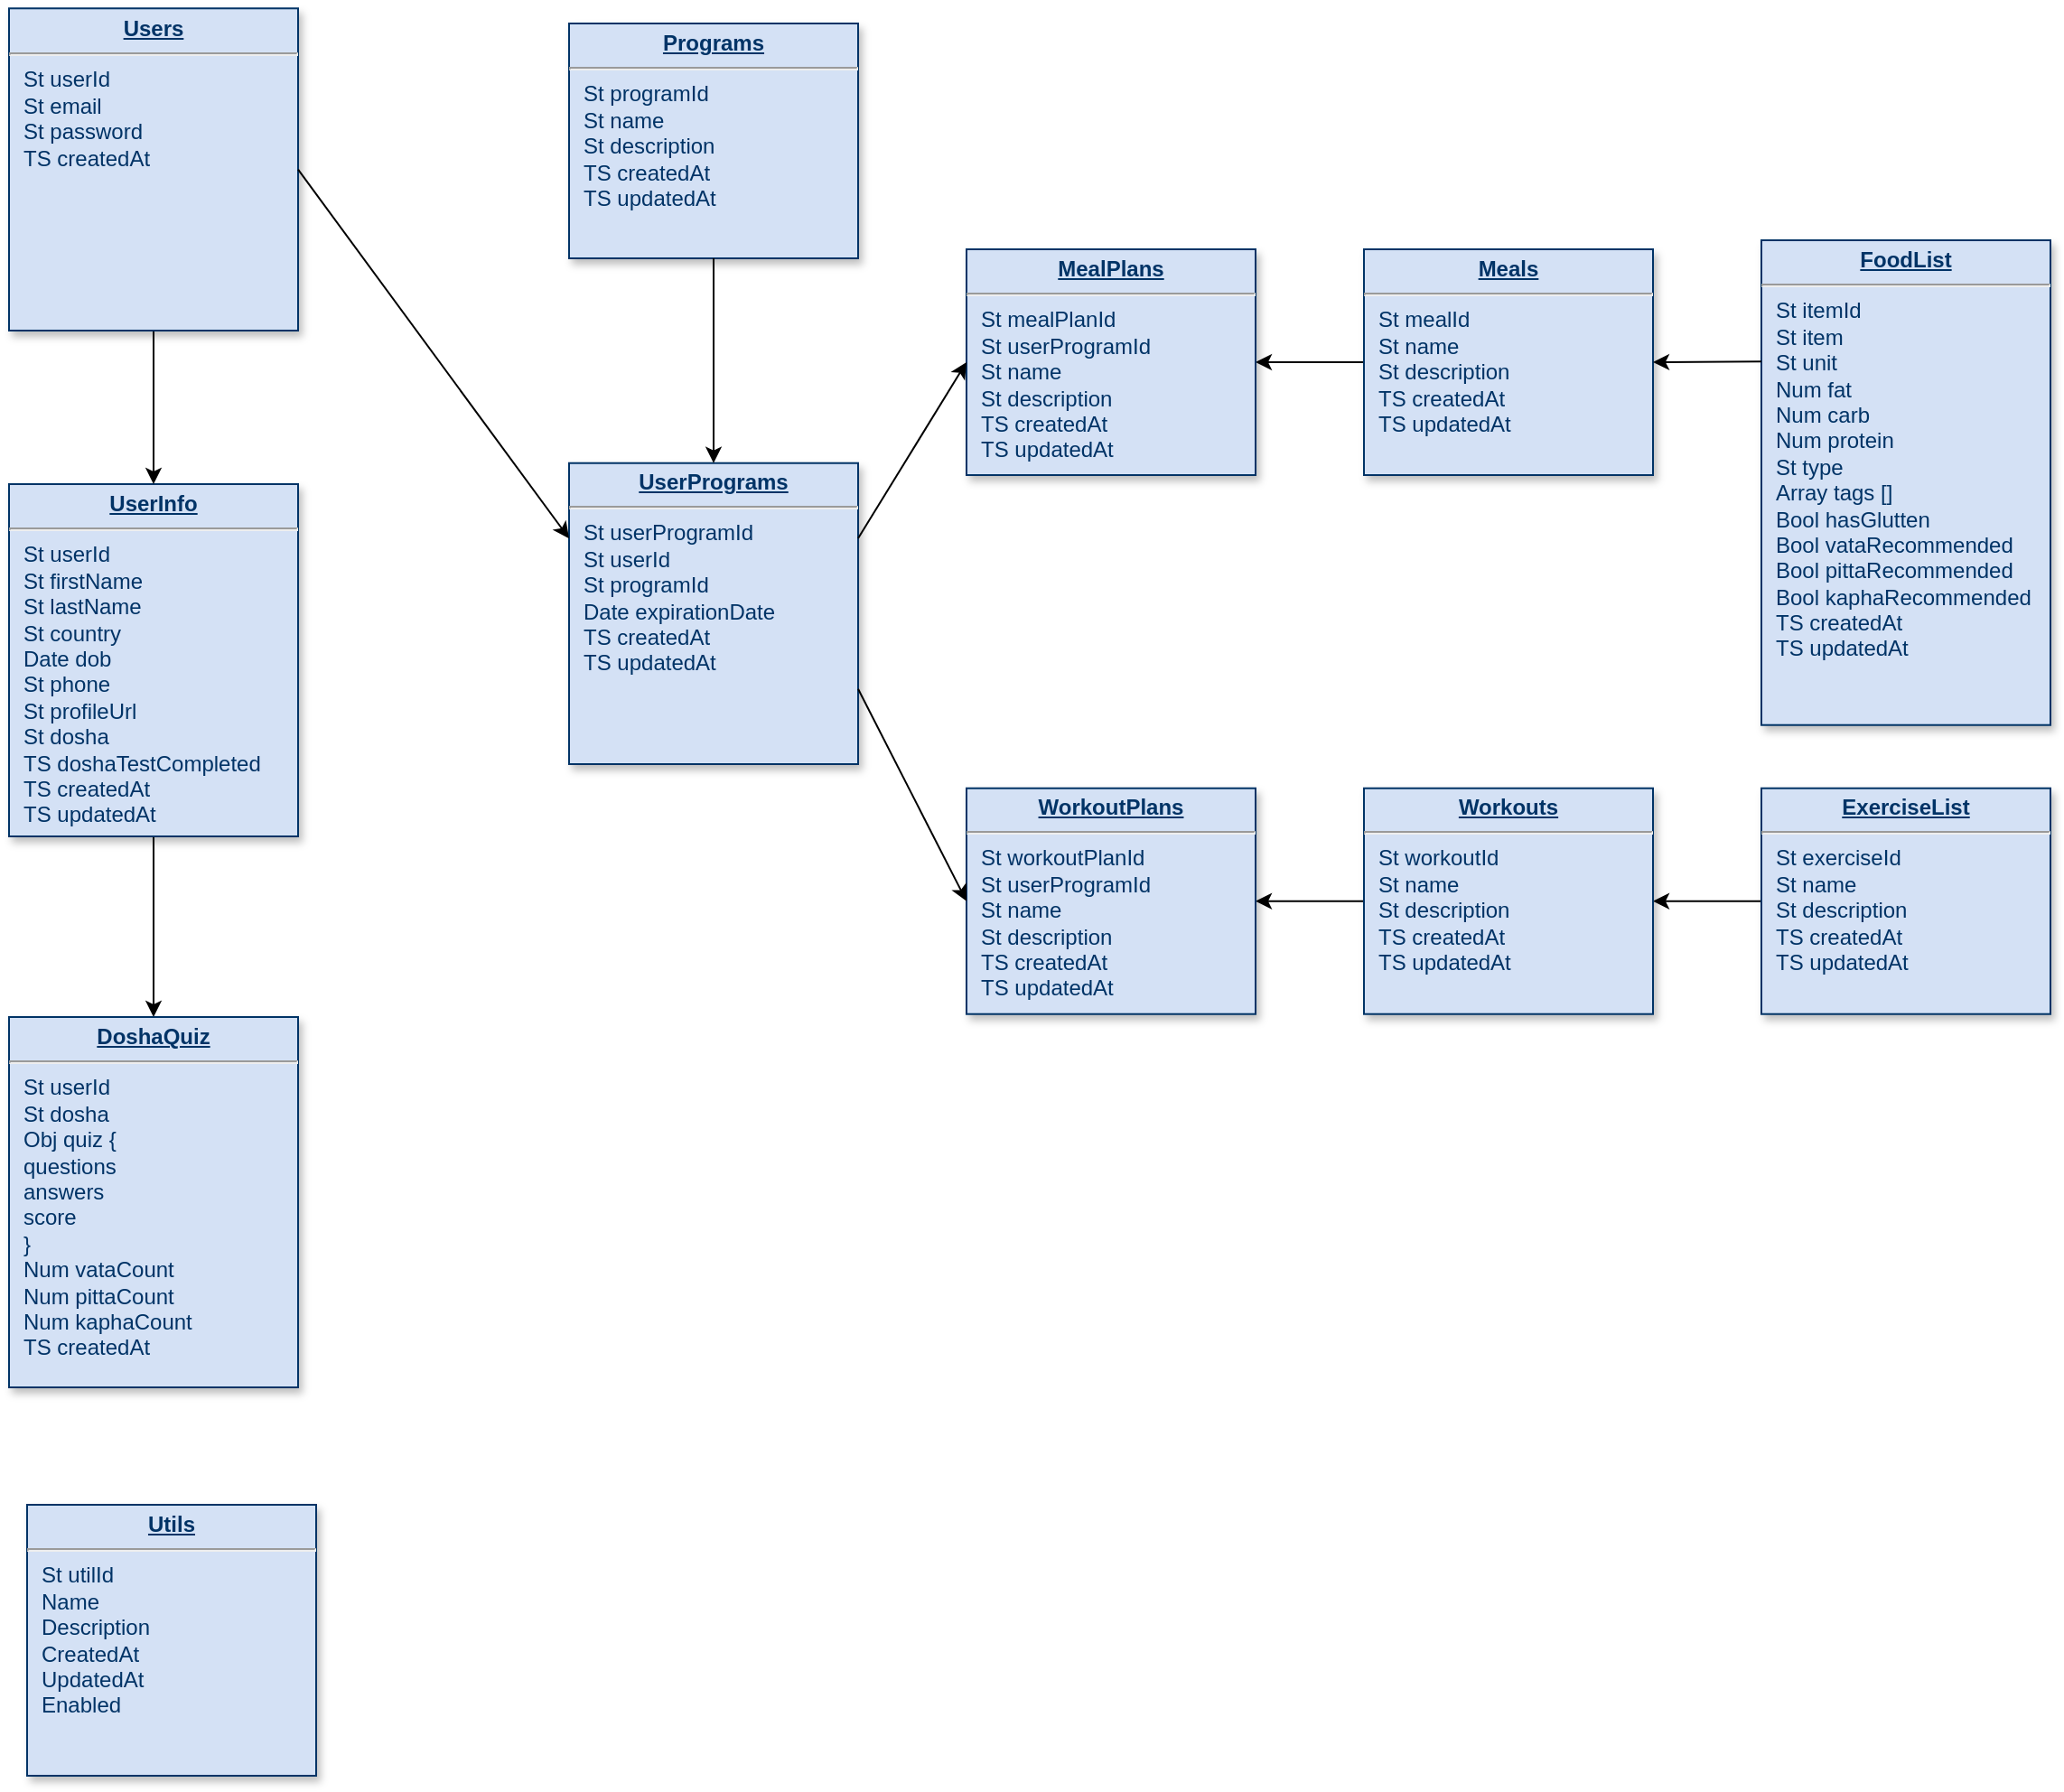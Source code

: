 <mxfile version="16.6.6" type="github">
  <diagram name="Page-1" id="efa7a0a1-bf9b-a30e-e6df-94a7791c09e9">
    <mxGraphModel dx="650" dy="512" grid="1" gridSize="10" guides="1" tooltips="1" connect="1" arrows="1" fold="1" page="1" pageScale="1" pageWidth="826" pageHeight="1169" background="none" math="0" shadow="0">
      <root>
        <mxCell id="0" />
        <mxCell id="1" parent="0" />
        <mxCell id="19" value="&lt;p style=&quot;margin: 0px ; margin-top: 4px ; text-align: center ; text-decoration: underline&quot;&gt;&lt;b&gt;FoodList&lt;/b&gt;&lt;/p&gt;&lt;hr&gt;&lt;p style=&quot;margin: 0px ; margin-left: 8px&quot;&gt;St itemId&lt;/p&gt;&lt;p style=&quot;margin: 0px ; margin-left: 8px&quot;&gt;St item&lt;br&gt;St unit&lt;/p&gt;&lt;p style=&quot;margin: 0px ; margin-left: 8px&quot;&gt;Num fat&lt;/p&gt;&lt;p style=&quot;margin: 0px ; margin-left: 8px&quot;&gt;Num carb&lt;/p&gt;&lt;p style=&quot;margin: 0px ; margin-left: 8px&quot;&gt;Num protein&lt;/p&gt;&lt;p style=&quot;margin: 0px ; margin-left: 8px&quot;&gt;St type&lt;/p&gt;&lt;p style=&quot;margin: 0px ; margin-left: 8px&quot;&gt;Array tags []&lt;/p&gt;&lt;p style=&quot;margin: 0px ; margin-left: 8px&quot;&gt;Bool hasGlutten&lt;/p&gt;&lt;p style=&quot;margin: 0px ; margin-left: 8px&quot;&gt;Bool vataRecommended&lt;/p&gt;&lt;p style=&quot;margin: 0px ; margin-left: 8px&quot;&gt;Bool pittaRecommended&lt;/p&gt;&lt;p style=&quot;margin: 0px ; margin-left: 8px&quot;&gt;Bool kaphaRecommended&lt;/p&gt;&lt;p style=&quot;margin: 0px ; margin-left: 8px&quot;&gt;TS createdAt&lt;/p&gt;&lt;p style=&quot;margin: 0px ; margin-left: 8px&quot;&gt;TS updatedAt&lt;/p&gt;" style="verticalAlign=top;align=left;overflow=fill;fontSize=12;fontFamily=Helvetica;html=1;strokeColor=#003366;shadow=1;fillColor=#D4E1F5;fontColor=#003366" parent="1" vertex="1">
          <mxGeometry x="1010" y="150" width="160" height="268.36" as="geometry" />
        </mxCell>
        <mxCell id="ca0dttrUEy-lh3DH5TVb-64" value="" style="edgeStyle=orthogonalEdgeStyle;rounded=0;orthogonalLoop=1;jettySize=auto;html=1;" edge="1" parent="1" source="20" target="ca0dttrUEy-lh3DH5TVb-63">
          <mxGeometry relative="1" as="geometry" />
        </mxCell>
        <mxCell id="20" value="&lt;p style=&quot;margin: 0px ; margin-top: 4px ; text-align: center ; text-decoration: underline&quot;&gt;&lt;strong&gt;ExerciseList&lt;/strong&gt;&lt;/p&gt;&lt;hr&gt;&lt;p style=&quot;margin: 0px ; margin-left: 8px&quot;&gt;St exerciseId&lt;/p&gt;&lt;p style=&quot;margin: 0px ; margin-left: 8px&quot;&gt;St name&lt;/p&gt;&lt;p style=&quot;margin: 0px ; margin-left: 8px&quot;&gt;St description&lt;/p&gt;&lt;p style=&quot;margin: 0px ; margin-left: 8px&quot;&gt;TS createdAt&lt;/p&gt;&lt;p style=&quot;margin: 0px ; margin-left: 8px&quot;&gt;TS updatedAt&lt;/p&gt;&lt;p style=&quot;margin: 0px ; margin-left: 8px&quot;&gt;&lt;br&gt;&lt;/p&gt;" style="verticalAlign=top;align=left;overflow=fill;fontSize=12;fontFamily=Helvetica;html=1;strokeColor=#003366;shadow=1;fillColor=#D4E1F5;fontColor=#003366" parent="1" vertex="1">
          <mxGeometry x="1010" y="453.36" width="160" height="125" as="geometry" />
        </mxCell>
        <mxCell id="XQD2ef4X6ijrb7glpGXQ-118" value="" style="edgeStyle=orthogonalEdgeStyle;rounded=0;orthogonalLoop=1;jettySize=auto;html=1;" parent="1" source="21" target="XQD2ef4X6ijrb7glpGXQ-117" edge="1">
          <mxGeometry relative="1" as="geometry" />
        </mxCell>
        <mxCell id="21" value="&lt;p style=&quot;margin: 0px ; margin-top: 4px ; text-align: center ; text-decoration: underline&quot;&gt;&lt;strong&gt;UserInfo&lt;/strong&gt;&lt;/p&gt;&lt;hr&gt;&lt;p style=&quot;margin: 0px ; margin-left: 8px&quot;&gt;St userId&lt;/p&gt;&lt;p style=&quot;margin: 0px ; margin-left: 8px&quot;&gt;St firstName&lt;/p&gt;&lt;p style=&quot;margin: 0px ; margin-left: 8px&quot;&gt;St lastName&lt;/p&gt;&lt;p style=&quot;margin: 0px ; margin-left: 8px&quot;&gt;St country&lt;/p&gt;&lt;p style=&quot;margin: 0px ; margin-left: 8px&quot;&gt;Date dob&lt;/p&gt;&lt;p style=&quot;margin: 0px ; margin-left: 8px&quot;&gt;St phone&lt;/p&gt;&lt;p style=&quot;margin: 0px ; margin-left: 8px&quot;&gt;St profileUrl&lt;/p&gt;&lt;p style=&quot;margin: 0px ; margin-left: 8px&quot;&gt;St dosha&lt;/p&gt;&lt;p style=&quot;margin: 0px ; margin-left: 8px&quot;&gt;TS doshaTestCompleted&lt;/p&gt;&lt;p style=&quot;margin: 0px ; margin-left: 8px&quot;&gt;TS createdAt&lt;/p&gt;&lt;p style=&quot;margin: 0px ; margin-left: 8px&quot;&gt;TS updatedAt&lt;/p&gt;" style="verticalAlign=top;align=left;overflow=fill;fontSize=12;fontFamily=Helvetica;html=1;strokeColor=#003366;shadow=1;fillColor=#D4E1F5;fontColor=#003366" parent="1" vertex="1">
          <mxGeometry x="40" y="285" width="160" height="195" as="geometry" />
        </mxCell>
        <mxCell id="24" value="&lt;p style=&quot;margin: 0px ; margin-top: 4px ; text-align: center ; text-decoration: underline&quot;&gt;&lt;strong&gt;Utils&lt;/strong&gt;&lt;/p&gt;&lt;hr&gt;&lt;p style=&quot;margin: 0px ; margin-left: 8px&quot;&gt;St utilId&lt;/p&gt;&lt;p style=&quot;margin: 0px ; margin-left: 8px&quot;&gt;Name&lt;/p&gt;&lt;p style=&quot;margin: 0px ; margin-left: 8px&quot;&gt;Description&lt;/p&gt;&lt;p style=&quot;margin: 0px ; margin-left: 8px&quot;&gt;CreatedAt&lt;/p&gt;&lt;p style=&quot;margin: 0px ; margin-left: 8px&quot;&gt;UpdatedAt&lt;/p&gt;&lt;p style=&quot;margin: 0px ; margin-left: 8px&quot;&gt;Enabled&lt;/p&gt;" style="verticalAlign=top;align=left;overflow=fill;fontSize=12;fontFamily=Helvetica;html=1;strokeColor=#003366;shadow=1;fillColor=#D4E1F5;fontColor=#003366" parent="1" vertex="1">
          <mxGeometry x="50.0" y="850.0" width="160" height="150" as="geometry" />
        </mxCell>
        <mxCell id="XQD2ef4X6ijrb7glpGXQ-116" value="" style="edgeStyle=orthogonalEdgeStyle;rounded=0;orthogonalLoop=1;jettySize=auto;html=1;" parent="1" source="25" target="21" edge="1">
          <mxGeometry relative="1" as="geometry" />
        </mxCell>
        <mxCell id="25" value="&lt;p style=&quot;margin: 0px ; margin-top: 4px ; text-align: center ; text-decoration: underline&quot;&gt;&lt;strong&gt;Users&lt;/strong&gt;&lt;/p&gt;&lt;hr&gt;&lt;p style=&quot;margin: 0px ; margin-left: 8px&quot;&gt;St userId&lt;/p&gt;&lt;p style=&quot;margin: 0px ; margin-left: 8px&quot;&gt;St email&lt;/p&gt;&lt;p style=&quot;margin: 0px ; margin-left: 8px&quot;&gt;St password&lt;/p&gt;&lt;p style=&quot;margin: 0px ; margin-left: 8px&quot;&gt;TS createdAt&lt;/p&gt;" style="verticalAlign=top;align=left;overflow=fill;fontSize=12;fontFamily=Helvetica;html=1;strokeColor=#003366;shadow=1;fillColor=#D4E1F5;fontColor=#003366" parent="1" vertex="1">
          <mxGeometry x="40" y="21.64" width="160" height="178.36" as="geometry" />
        </mxCell>
        <mxCell id="XQD2ef4X6ijrb7glpGXQ-117" value="&lt;p style=&quot;margin: 0px ; margin-top: 4px ; text-align: center ; text-decoration: underline&quot;&gt;&lt;strong&gt;DoshaQuiz&lt;/strong&gt;&lt;/p&gt;&lt;hr&gt;&lt;p style=&quot;margin: 0px ; margin-left: 8px&quot;&gt;St userId&lt;/p&gt;&lt;p style=&quot;margin: 0px ; margin-left: 8px&quot;&gt;St dosha&lt;/p&gt;&lt;p style=&quot;margin: 0px ; margin-left: 8px&quot;&gt;Obj quiz {&lt;/p&gt;&lt;p style=&quot;margin: 0px ; margin-left: 8px&quot;&gt;questions&lt;/p&gt;&lt;p style=&quot;margin: 0px ; margin-left: 8px&quot;&gt;answers&lt;/p&gt;&lt;p style=&quot;margin: 0px ; margin-left: 8px&quot;&gt;score&lt;/p&gt;&lt;p style=&quot;margin: 0px ; margin-left: 8px&quot;&gt;}&lt;/p&gt;&lt;p style=&quot;margin: 0px ; margin-left: 8px&quot;&gt;Num vataCount&lt;/p&gt;&lt;p style=&quot;margin: 0px ; margin-left: 8px&quot;&gt;Num pittaCount&lt;/p&gt;&lt;p style=&quot;margin: 0px ; margin-left: 8px&quot;&gt;Num kaphaCount&lt;/p&gt;&lt;p style=&quot;margin: 0px ; margin-left: 8px&quot;&gt;TS createdAt&lt;/p&gt;" style="verticalAlign=top;align=left;overflow=fill;fontSize=12;fontFamily=Helvetica;html=1;strokeColor=#003366;shadow=1;fillColor=#D4E1F5;fontColor=#003366" parent="1" vertex="1">
          <mxGeometry x="40" y="580" width="160" height="205" as="geometry" />
        </mxCell>
        <mxCell id="ca0dttrUEy-lh3DH5TVb-58" value="" style="edgeStyle=orthogonalEdgeStyle;rounded=0;orthogonalLoop=1;jettySize=auto;html=1;" edge="1" parent="1" source="ca0dttrUEy-lh3DH5TVb-55" target="ca0dttrUEy-lh3DH5TVb-57">
          <mxGeometry relative="1" as="geometry" />
        </mxCell>
        <mxCell id="ca0dttrUEy-lh3DH5TVb-55" value="&lt;p style=&quot;margin: 0px ; margin-top: 4px ; text-align: center ; text-decoration: underline&quot;&gt;&lt;strong&gt;Meals&lt;/strong&gt;&lt;/p&gt;&lt;hr&gt;&lt;p style=&quot;margin: 0px ; margin-left: 8px&quot;&gt;St mealId&lt;/p&gt;&lt;p style=&quot;margin: 0px ; margin-left: 8px&quot;&gt;St name&lt;/p&gt;&lt;p style=&quot;margin: 0px ; margin-left: 8px&quot;&gt;St description&lt;/p&gt;&lt;p style=&quot;margin: 0px ; margin-left: 8px&quot;&gt;TS createdAt&lt;/p&gt;&lt;p style=&quot;margin: 0px ; margin-left: 8px&quot;&gt;TS updatedAt&lt;/p&gt;&lt;p style=&quot;margin: 0px ; margin-left: 8px&quot;&gt;&lt;br&gt;&lt;/p&gt;" style="verticalAlign=top;align=left;overflow=fill;fontSize=12;fontFamily=Helvetica;html=1;strokeColor=#003366;shadow=1;fillColor=#D4E1F5;fontColor=#003366" vertex="1" parent="1">
          <mxGeometry x="790" y="155.0" width="160" height="125" as="geometry" />
        </mxCell>
        <mxCell id="ca0dttrUEy-lh3DH5TVb-57" value="&lt;p style=&quot;margin: 0px ; margin-top: 4px ; text-align: center ; text-decoration: underline&quot;&gt;&lt;b&gt;MealPlans&lt;/b&gt;&lt;/p&gt;&lt;hr&gt;&lt;p style=&quot;margin: 0px ; margin-left: 8px&quot;&gt;St mealPlanId&lt;/p&gt;&lt;p style=&quot;margin: 0px ; margin-left: 8px&quot;&gt;St userProgramId&lt;/p&gt;&lt;p style=&quot;margin: 0px ; margin-left: 8px&quot;&gt;St name&lt;/p&gt;&lt;p style=&quot;margin: 0px ; margin-left: 8px&quot;&gt;St description&lt;/p&gt;&lt;p style=&quot;margin: 0px ; margin-left: 8px&quot;&gt;TS createdAt&lt;/p&gt;&lt;p style=&quot;margin: 0px ; margin-left: 8px&quot;&gt;TS updatedAt&lt;/p&gt;&lt;p style=&quot;margin: 0px ; margin-left: 8px&quot;&gt;&lt;br&gt;&lt;/p&gt;" style="verticalAlign=top;align=left;overflow=fill;fontSize=12;fontFamily=Helvetica;html=1;strokeColor=#003366;shadow=1;fillColor=#D4E1F5;fontColor=#003366" vertex="1" parent="1">
          <mxGeometry x="570" y="155.0" width="160" height="125" as="geometry" />
        </mxCell>
        <mxCell id="ca0dttrUEy-lh3DH5TVb-60" value="" style="endArrow=classic;html=1;rounded=0;entryX=1;entryY=0.5;entryDx=0;entryDy=0;exitX=0;exitY=0.25;exitDx=0;exitDy=0;" edge="1" parent="1" source="19" target="ca0dttrUEy-lh3DH5TVb-55">
          <mxGeometry width="50" height="50" relative="1" as="geometry">
            <mxPoint x="990" y="283.36" as="sourcePoint" />
            <mxPoint x="960" y="233.36" as="targetPoint" />
          </mxGeometry>
        </mxCell>
        <mxCell id="ca0dttrUEy-lh3DH5TVb-66" value="" style="edgeStyle=orthogonalEdgeStyle;rounded=0;orthogonalLoop=1;jettySize=auto;html=1;" edge="1" parent="1" source="ca0dttrUEy-lh3DH5TVb-63" target="ca0dttrUEy-lh3DH5TVb-65">
          <mxGeometry relative="1" as="geometry" />
        </mxCell>
        <mxCell id="ca0dttrUEy-lh3DH5TVb-63" value="&lt;p style=&quot;margin: 0px ; margin-top: 4px ; text-align: center ; text-decoration: underline&quot;&gt;&lt;strong&gt;Workouts&lt;/strong&gt;&lt;/p&gt;&lt;hr&gt;&lt;p style=&quot;margin: 0px ; margin-left: 8px&quot;&gt;St workoutId&lt;/p&gt;&lt;p style=&quot;margin: 0px ; margin-left: 8px&quot;&gt;St name&lt;/p&gt;&lt;p style=&quot;margin: 0px ; margin-left: 8px&quot;&gt;St description&lt;/p&gt;&lt;p style=&quot;margin: 0px ; margin-left: 8px&quot;&gt;TS createdAt&lt;/p&gt;&lt;p style=&quot;margin: 0px ; margin-left: 8px&quot;&gt;TS updatedAt&lt;/p&gt;&lt;p style=&quot;margin: 0px ; margin-left: 8px&quot;&gt;&lt;br&gt;&lt;/p&gt;" style="verticalAlign=top;align=left;overflow=fill;fontSize=12;fontFamily=Helvetica;html=1;strokeColor=#003366;shadow=1;fillColor=#D4E1F5;fontColor=#003366" vertex="1" parent="1">
          <mxGeometry x="790" y="453.36" width="160" height="125" as="geometry" />
        </mxCell>
        <mxCell id="ca0dttrUEy-lh3DH5TVb-67" value="&lt;p style=&quot;margin: 0px ; margin-top: 4px ; text-align: center ; text-decoration: underline&quot;&gt;&lt;b&gt;UserPrograms&lt;/b&gt;&lt;/p&gt;&lt;hr&gt;&lt;p style=&quot;margin: 0px ; margin-left: 8px&quot;&gt;St userProgramId&lt;/p&gt;&lt;p style=&quot;margin: 0px ; margin-left: 8px&quot;&gt;St userId&lt;/p&gt;&lt;p style=&quot;margin: 0px ; margin-left: 8px&quot;&gt;St programId&lt;/p&gt;&lt;p style=&quot;margin: 0px ; margin-left: 8px&quot;&gt;Date expirationDate&lt;/p&gt;&lt;p style=&quot;margin: 0px ; margin-left: 8px&quot;&gt;TS createdAt&lt;/p&gt;&lt;p style=&quot;margin: 0px ; margin-left: 8px&quot;&gt;TS updatedAt&lt;/p&gt;&lt;p style=&quot;margin: 0px ; margin-left: 8px&quot;&gt;&lt;br&gt;&lt;/p&gt;" style="verticalAlign=top;align=left;overflow=fill;fontSize=12;fontFamily=Helvetica;html=1;strokeColor=#003366;shadow=1;fillColor=#D4E1F5;fontColor=#003366" vertex="1" parent="1">
          <mxGeometry x="350" y="273.36" width="160" height="166.64" as="geometry" />
        </mxCell>
        <mxCell id="ca0dttrUEy-lh3DH5TVb-69" value="&lt;p style=&quot;margin: 0px ; margin-top: 4px ; text-align: center ; text-decoration: underline&quot;&gt;&lt;b&gt;Programs&lt;/b&gt;&lt;/p&gt;&lt;hr&gt;&lt;p style=&quot;margin: 0px ; margin-left: 8px&quot;&gt;St programId&lt;/p&gt;&lt;p style=&quot;margin: 0px ; margin-left: 8px&quot;&gt;St name&lt;/p&gt;&lt;p style=&quot;margin: 0px ; margin-left: 8px&quot;&gt;St description&lt;/p&gt;&lt;p style=&quot;margin: 0px ; margin-left: 8px&quot;&gt;TS createdAt&lt;/p&gt;&lt;p style=&quot;margin: 0px ; margin-left: 8px&quot;&gt;TS updatedAt&lt;/p&gt;&lt;p style=&quot;margin: 0px ; margin-left: 8px&quot;&gt;&lt;br&gt;&lt;/p&gt;" style="verticalAlign=top;align=left;overflow=fill;fontSize=12;fontFamily=Helvetica;html=1;strokeColor=#003366;shadow=1;fillColor=#D4E1F5;fontColor=#003366" vertex="1" parent="1">
          <mxGeometry x="350" y="30" width="160" height="130" as="geometry" />
        </mxCell>
        <mxCell id="ca0dttrUEy-lh3DH5TVb-71" value="" style="endArrow=classic;html=1;rounded=0;exitX=0.5;exitY=1;exitDx=0;exitDy=0;entryX=0.5;entryY=0;entryDx=0;entryDy=0;" edge="1" parent="1" source="ca0dttrUEy-lh3DH5TVb-69" target="ca0dttrUEy-lh3DH5TVb-67">
          <mxGeometry width="50" height="50" relative="1" as="geometry">
            <mxPoint x="490" y="260" as="sourcePoint" />
            <mxPoint x="540" y="210" as="targetPoint" />
          </mxGeometry>
        </mxCell>
        <mxCell id="ca0dttrUEy-lh3DH5TVb-65" value="&lt;p style=&quot;margin: 0px ; margin-top: 4px ; text-align: center ; text-decoration: underline&quot;&gt;&lt;b&gt;WorkoutPlans&lt;/b&gt;&lt;/p&gt;&lt;hr&gt;&lt;p style=&quot;margin: 0px ; margin-left: 8px&quot;&gt;St workoutPlanId&lt;/p&gt;&lt;p style=&quot;margin: 0px ; margin-left: 8px&quot;&gt;St userProgramId&lt;/p&gt;&lt;p style=&quot;margin: 0px ; margin-left: 8px&quot;&gt;St name&lt;/p&gt;&lt;p style=&quot;margin: 0px ; margin-left: 8px&quot;&gt;St description&lt;/p&gt;&lt;p style=&quot;margin: 0px ; margin-left: 8px&quot;&gt;TS createdAt&lt;/p&gt;&lt;p style=&quot;margin: 0px ; margin-left: 8px&quot;&gt;TS updatedAt&lt;/p&gt;&lt;p style=&quot;margin: 0px ; margin-left: 8px&quot;&gt;&lt;br&gt;&lt;/p&gt;" style="verticalAlign=top;align=left;overflow=fill;fontSize=12;fontFamily=Helvetica;html=1;strokeColor=#003366;shadow=1;fillColor=#D4E1F5;fontColor=#003366" vertex="1" parent="1">
          <mxGeometry x="570" y="453.36" width="160" height="125" as="geometry" />
        </mxCell>
        <mxCell id="ca0dttrUEy-lh3DH5TVb-73" value="" style="endArrow=classic;html=1;rounded=0;exitX=1;exitY=0.25;exitDx=0;exitDy=0;entryX=0;entryY=0.5;entryDx=0;entryDy=0;" edge="1" parent="1" source="ca0dttrUEy-lh3DH5TVb-67" target="ca0dttrUEy-lh3DH5TVb-57">
          <mxGeometry width="50" height="50" relative="1" as="geometry">
            <mxPoint x="520" y="330" as="sourcePoint" />
            <mxPoint x="620" y="360" as="targetPoint" />
          </mxGeometry>
        </mxCell>
        <mxCell id="ca0dttrUEy-lh3DH5TVb-74" value="" style="endArrow=classic;html=1;rounded=0;exitX=1;exitY=0.75;exitDx=0;exitDy=0;entryX=0;entryY=0.5;entryDx=0;entryDy=0;" edge="1" parent="1" source="ca0dttrUEy-lh3DH5TVb-67" target="ca0dttrUEy-lh3DH5TVb-65">
          <mxGeometry width="50" height="50" relative="1" as="geometry">
            <mxPoint x="570" y="410" as="sourcePoint" />
            <mxPoint x="620" y="360" as="targetPoint" />
          </mxGeometry>
        </mxCell>
        <mxCell id="ca0dttrUEy-lh3DH5TVb-75" value="" style="endArrow=classic;html=1;rounded=0;exitX=1;exitY=0.5;exitDx=0;exitDy=0;entryX=0;entryY=0.25;entryDx=0;entryDy=0;" edge="1" parent="1" source="25" target="ca0dttrUEy-lh3DH5TVb-67">
          <mxGeometry width="50" height="50" relative="1" as="geometry">
            <mxPoint x="220" y="120" as="sourcePoint" />
            <mxPoint x="370" y="200" as="targetPoint" />
          </mxGeometry>
        </mxCell>
      </root>
    </mxGraphModel>
  </diagram>
</mxfile>
